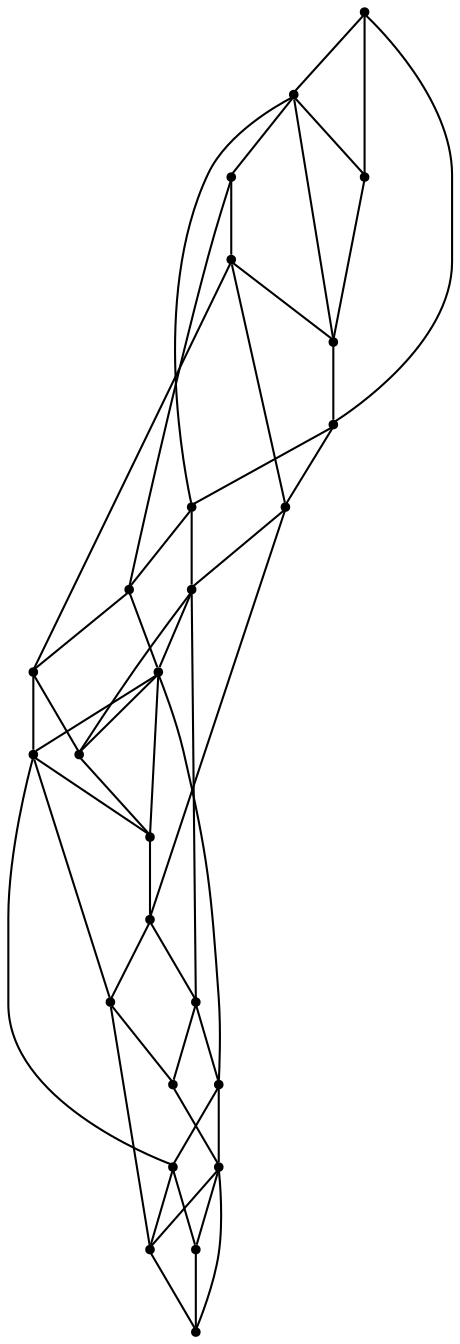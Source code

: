 graph {
  node [shape=point,comment="{\"directed\":false,\"doi\":\"10.1007/978-3-319-50106-2_37\",\"figure\":\"5 (1)\"}"]

  v0 [pos="804.8678216802957,276.4322181570783"]
  v1 [pos="774.1785251772627,473.31859902724125"]
  v2 [pos="775.6704843246042,276.4322181570783"]
  v3 [pos="729.0182216934647,473.31859902724125"]
  v4 [pos="709.9474829301042,276.4322181570783"]
  v5 [pos="682.4868406443692,473.31859902724125"]
  v6 [pos="652.7008494089438,473.31859902724125"]
  v7 [pos="622.5366501621556,473.31859902724125"]
  v8 [pos="742.674565660893,276.4322181570783"]
  v9 [pos="589.3980549862349,473.31859902724125"]
  v10 [pos="560.414327022695,276.4322181570783"]
  v11 [pos="532.8098954274406,473.31859902724125"]
  v12 [pos="530.9387426482621,276.4322181570783"]
  v13 [pos="487.64746968020194,473.31859902724125"]
  v14 [pos="500.14321374491254,276.4322181570783"]
  v15 [pos="467.322361943676,276.4322181570783"]
  v16 [pos="437.4498984087337,473.31859902724125"]
  v17 [pos="409.7600516714064,473.31859902724125"]
  v18 [pos="377.49763335439286,473.31859902724125"]
  v19 [pos="344.35692386358363,473.31859902724125"]
  v20 [pos="318.1933819677069,276.4322181570783"]
  v21 [pos="283.9733544691024,473.31859902724125"]
  v22 [pos="286.79881042688214,276.4322181570783"]
  v23 [pos="256.0001537682371,276.4322181570783"]
  v24 [pos="235.7219345412111,473.31859902724125"]
  v25 [pos="224.17738974546296,276.4322181570783"]

  v0 -- v1 [id="-1",pos="804.8678216802957,276.4322181570783 774.1785251772627,473.31859902724125 774.1785251772627,473.31859902724125 774.1785251772627,473.31859902724125"]
  v24 -- v21 [id="-3",pos="235.7219345412111,473.31859902724125 283.9733544691024,473.31859902724125 283.9733544691024,473.31859902724125 283.9733544691024,473.31859902724125"]
  v21 -- v19 [id="-4",pos="283.9733544691024,473.31859902724125 344.35692386358363,473.31859902724125 344.35692386358363,473.31859902724125 344.35692386358363,473.31859902724125"]
  v19 -- v18 [id="-5",pos="344.35692386358363,473.31859902724125 377.49763335439286,473.31859902724125 377.49763335439286,473.31859902724125 377.49763335439286,473.31859902724125"]
  v18 -- v17 [id="-6",pos="377.49763335439286,473.31859902724125 409.7600516714064,473.31859902724125 409.7600516714064,473.31859902724125 409.7600516714064,473.31859902724125"]
  v17 -- v16 [id="-7",pos="409.7600516714064,473.31859902724125 437.4498984087337,473.31859902724125 437.4498984087337,473.31859902724125 437.4498984087337,473.31859902724125"]
  v16 -- v13 [id="-8",pos="437.4498984087337,473.31859902724125 487.64746968020194,473.31859902724125 487.64746968020194,473.31859902724125 487.64746968020194,473.31859902724125"]
  v13 -- v11 [id="-9",pos="487.64746968020194,473.31859902724125 532.8098954274406,473.31859902724125 532.8098954274406,473.31859902724125 532.8098954274406,473.31859902724125"]
  v11 -- v9 [id="-10",pos="532.8098954274406,473.31859902724125 589.3980549862349,473.31859902724125 589.3980549862349,473.31859902724125 589.3980549862349,473.31859902724125"]
  v9 -- v7 [id="-11",pos="589.3980549862349,473.31859902724125 622.5366501621556,473.31859902724125 622.5366501621556,473.31859902724125 622.5366501621556,473.31859902724125"]
  v7 -- v6 [id="-12",pos="622.5366501621556,473.31859902724125 652.7008494089438,473.31859902724125 652.7008494089438,473.31859902724125 652.7008494089438,473.31859902724125"]
  v6 -- v5 [id="-13",pos="652.7008494089438,473.31859902724125 682.4868406443692,473.31859902724125 682.4868406443692,473.31859902724125 682.4868406443692,473.31859902724125"]
  v5 -- v3 [id="-14",pos="682.4868406443692,473.31859902724125 729.0182216934647,473.31859902724125 729.0182216934647,473.31859902724125 729.0182216934647,473.31859902724125"]
  v3 -- v1 [id="-15",pos="729.0182216934647,473.31859902724125 774.1785251772627,473.31859902724125 774.1785251772627,473.31859902724125 774.1785251772627,473.31859902724125"]
  v25 -- v23 [id="-18",pos="224.17738974546296,276.4322181570783 256.0001537682371,276.4322181570783 256.0001537682371,276.4322181570783 256.0001537682371,276.4322181570783"]
  v23 -- v22 [id="-19",pos="256.0001537682371,276.4322181570783 286.79881042688214,276.4322181570783 286.79881042688214,276.4322181570783 286.79881042688214,276.4322181570783"]
  v22 -- v20 [id="-20",pos="286.79881042688214,276.4322181570783 318.1933819677069,276.4322181570783 318.1933819677069,276.4322181570783 318.1933819677069,276.4322181570783"]
  v20 -- v15 [id="-21",pos="318.1933819677069,276.4322181570783 467.322361943676,276.4322181570783 467.322361943676,276.4322181570783 467.322361943676,276.4322181570783"]
  v15 -- v14 [id="-22",pos="467.322361943676,276.4322181570783 500.14321374491254,276.4322181570783 500.14321374491254,276.4322181570783 500.14321374491254,276.4322181570783"]
  v14 -- v12 [id="-23",pos="500.14321374491254,276.4322181570783 530.9387426482621,276.4322181570783 530.9387426482621,276.4322181570783 530.9387426482621,276.4322181570783"]
  v12 -- v10 [id="-24",pos="530.9387426482621,276.4322181570783 560.414327022695,276.4322181570783 560.414327022695,276.4322181570783 560.414327022695,276.4322181570783"]
  v10 -- v4 [id="-25",pos="560.414327022695,276.4322181570783 709.9474829301042,276.4322181570783 709.9474829301042,276.4322181570783 709.9474829301042,276.4322181570783"]
  v4 -- v8 [id="-26",pos="709.9474829301042,276.4322181570783 742.674565660893,276.4322181570783 742.674565660893,276.4322181570783 742.674565660893,276.4322181570783"]
  v8 -- v2 [id="-27",pos="742.674565660893,276.4322181570783 775.6704843246042,276.4322181570783 775.6704843246042,276.4322181570783 775.6704843246042,276.4322181570783"]
  v2 -- v0 [id="-28",pos="775.6704843246042,276.4322181570783 804.8678216802957,276.4322181570783 804.8678216802957,276.4322181570783 804.8678216802957,276.4322181570783"]
  v25 -- v19 [id="-30",pos="224.17738974546296,276.4322181570783 344.35692386358363,473.31859902724125 344.35692386358363,473.31859902724125 344.35692386358363,473.31859902724125"]
  v25 -- v24 [id="-31",pos="224.17738974546296,276.4322181570783 235.7219345412111,473.31859902724125 235.7219345412111,473.31859902724125 235.7219345412111,473.31859902724125"]
  v23 -- v18 [id="-36",pos="256.0001537682371,276.4322181570783 377.49763335439286,473.31859902724125 377.49763335439286,473.31859902724125 377.49763335439286,473.31859902724125"]
  v22 -- v17 [id="-40",pos="286.79881042688214,276.4322181570783 409.7600516714064,473.31859902724125 409.7600516714064,473.31859902724125 409.7600516714064,473.31859902724125"]
  v20 -- v16 [id="-42",pos="318.1933819677069,276.4322181570783 437.4498984087337,473.31859902724125 437.4498984087337,473.31859902724125 437.4498984087337,473.31859902724125"]
  v19 -- v15 [id="-44",pos="344.35692386358363,473.31859902724125 467.322361943676,276.4322181570783 467.322361943676,276.4322181570783 467.322361943676,276.4322181570783"]
  v17 -- v12 [id="-49",pos="409.7600516714064,473.31859902724125 530.9387426482621,276.4322181570783 530.9387426482621,276.4322181570783 530.9387426482621,276.4322181570783"]
  v15 -- v9 [id="-55",pos="467.322361943676,276.4322181570783 589.3980549862349,473.31859902724125 589.3980549862349,473.31859902724125 589.3980549862349,473.31859902724125"]
  v16 -- v10 [id="-56",pos="437.4498984087337,473.31859902724125 560.414327022695,276.4322181570783 560.414327022695,276.4322181570783 560.414327022695,276.4322181570783"]
  v14 -- v7 [id="-60",pos="500.14321374491254,276.4322181570783 622.5366501621556,473.31859902724125 622.5366501621556,473.31859902724125 622.5366501621556,473.31859902724125"]
  v14 -- v13 [id="-61",pos="500.14321374491254,276.4322181570783 487.64746968020194,473.31859902724125 487.64746968020194,473.31859902724125 487.64746968020194,473.31859902724125"]
  v12 -- v6 [id="-63",pos="530.9387426482621,276.4322181570783 652.7008494089438,473.31859902724125 652.7008494089438,473.31859902724125 652.7008494089438,473.31859902724125"]
  v12 -- v11 [id="-64",pos="530.9387426482621,276.4322181570783 532.8098954274406,473.31859902724125 532.8098954274406,473.31859902724125 532.8098954274406,473.31859902724125"]
  v9 -- v4 [id="-70",pos="589.3980549862349,473.31859902724125 709.9474829301042,276.4322181570783 709.9474829301042,276.4322181570783 709.9474829301042,276.4322181570783"]
  v6 -- v2 [id="-75",pos="652.7008494089438,473.31859902724125 775.6704843246042,276.4322181570783 775.6704843246042,276.4322181570783 775.6704843246042,276.4322181570783"]
  v5 -- v0 [id="-79",pos="682.4868406443692,473.31859902724125 804.8678216802957,276.4322181570783 804.8678216802957,276.4322181570783 804.8678216802957,276.4322181570783"]
  v4 -- v3 [id="-81",pos="709.9474829301042,276.4322181570783 729.0182216934647,473.31859902724125 729.0182216934647,473.31859902724125 729.0182216934647,473.31859902724125"]
  v10 -- v5 [id="-82",pos="560.414327022695,276.4322181570783 682.4868406443692,473.31859902724125 682.4868406443692,473.31859902724125 682.4868406443692,473.31859902724125"]
  v7 -- v8 [id="-83",pos="622.5366501621556,473.31859902724125 742.674565660893,276.4322181570783 742.674565660893,276.4322181570783 742.674565660893,276.4322181570783"]
  v2 -- v1 [id="-84",pos="775.6704843246042,276.4322181570783 774.1785251772627,473.31859902724125 774.1785251772627,473.31859902724125 774.1785251772627,473.31859902724125"]
  v23 -- v24 [id="-89",pos="256.0001537682371,276.4322181570783 235.7219345412111,473.31859902724125 235.7219345412111,473.31859902724125 235.7219345412111,473.31859902724125"]
  v23 -- v21 [id="-90",pos="256.0001537682371,276.4322181570783 283.9733544691024,473.31859902724125 283.9733544691024,473.31859902724125 283.9733544691024,473.31859902724125"]
  v18 -- v14 [id="-91",pos="377.49763335439286,473.31859902724125 500.14321374491254,276.4322181570783 500.14321374491254,276.4322181570783 500.14321374491254,276.4322181570783"]
  v12 -- v13 [id="-92",pos="530.9387426482621,276.4322181570783 487.64746968020194,473.31859902724125 487.64746968020194,473.31859902724125 487.64746968020194,473.31859902724125"]
  v2 -- v3 [id="-93",pos="775.6704843246042,276.4322181570783 729.0182216934647,473.31859902724125 729.0182216934647,473.31859902724125 729.0182216934647,473.31859902724125"]
  v10 -- v11 [id="-95",pos="560.414327022695,276.4322181570783 532.8098954274406,473.31859902724125 532.8098954274406,473.31859902724125 532.8098954274406,473.31859902724125"]
  v20 -- v21 [id="-96",pos="318.1933819677069,276.4322181570783 283.9733544691024,473.31859902724125 283.9733544691024,473.31859902724125 283.9733544691024,473.31859902724125"]
}